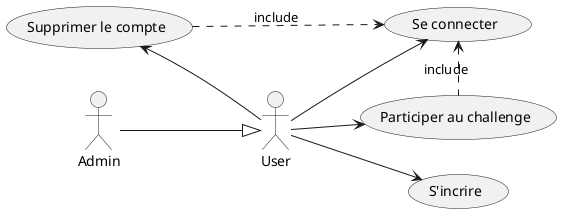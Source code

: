 @startuml mobile
left to right direction
actor User as user
actor Admin as admin

usecase "Supprimer le compte" as deleteAccount
usecase "Participer au challenge" as participateChallenge
usecase "Se connecter" as signin
usecase "S'incrire" as signup

user --> participateChallenge
user --> signin
user --> signup
user -up-> deleteAccount

signin <. participateChallenge : include
deleteAccount .> signin : include

user <|-up- admin
@enduml